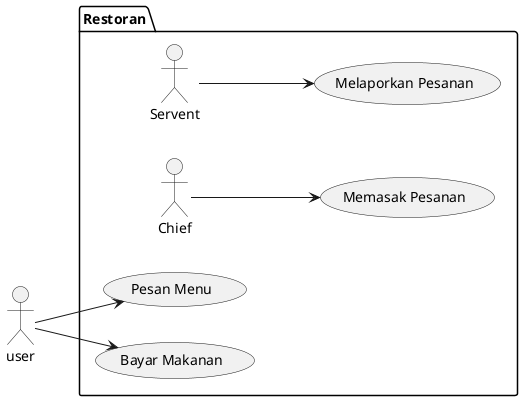 @startuml pert2
left to right direction

actor user as user
package Restoran {
    actor Servent as serv
    actor Chief as chief
}

package Restoran{
    usecase "Pesan Menu" as U1
    usecase "Bayar Makanan" as U2
    usecase "Melaporkan Pesanan" as U3
    usecase "Memasak Pesanan" as U4
}

user --> U1
user --> U2
serv --> U3
chief --> U4

@enduml
